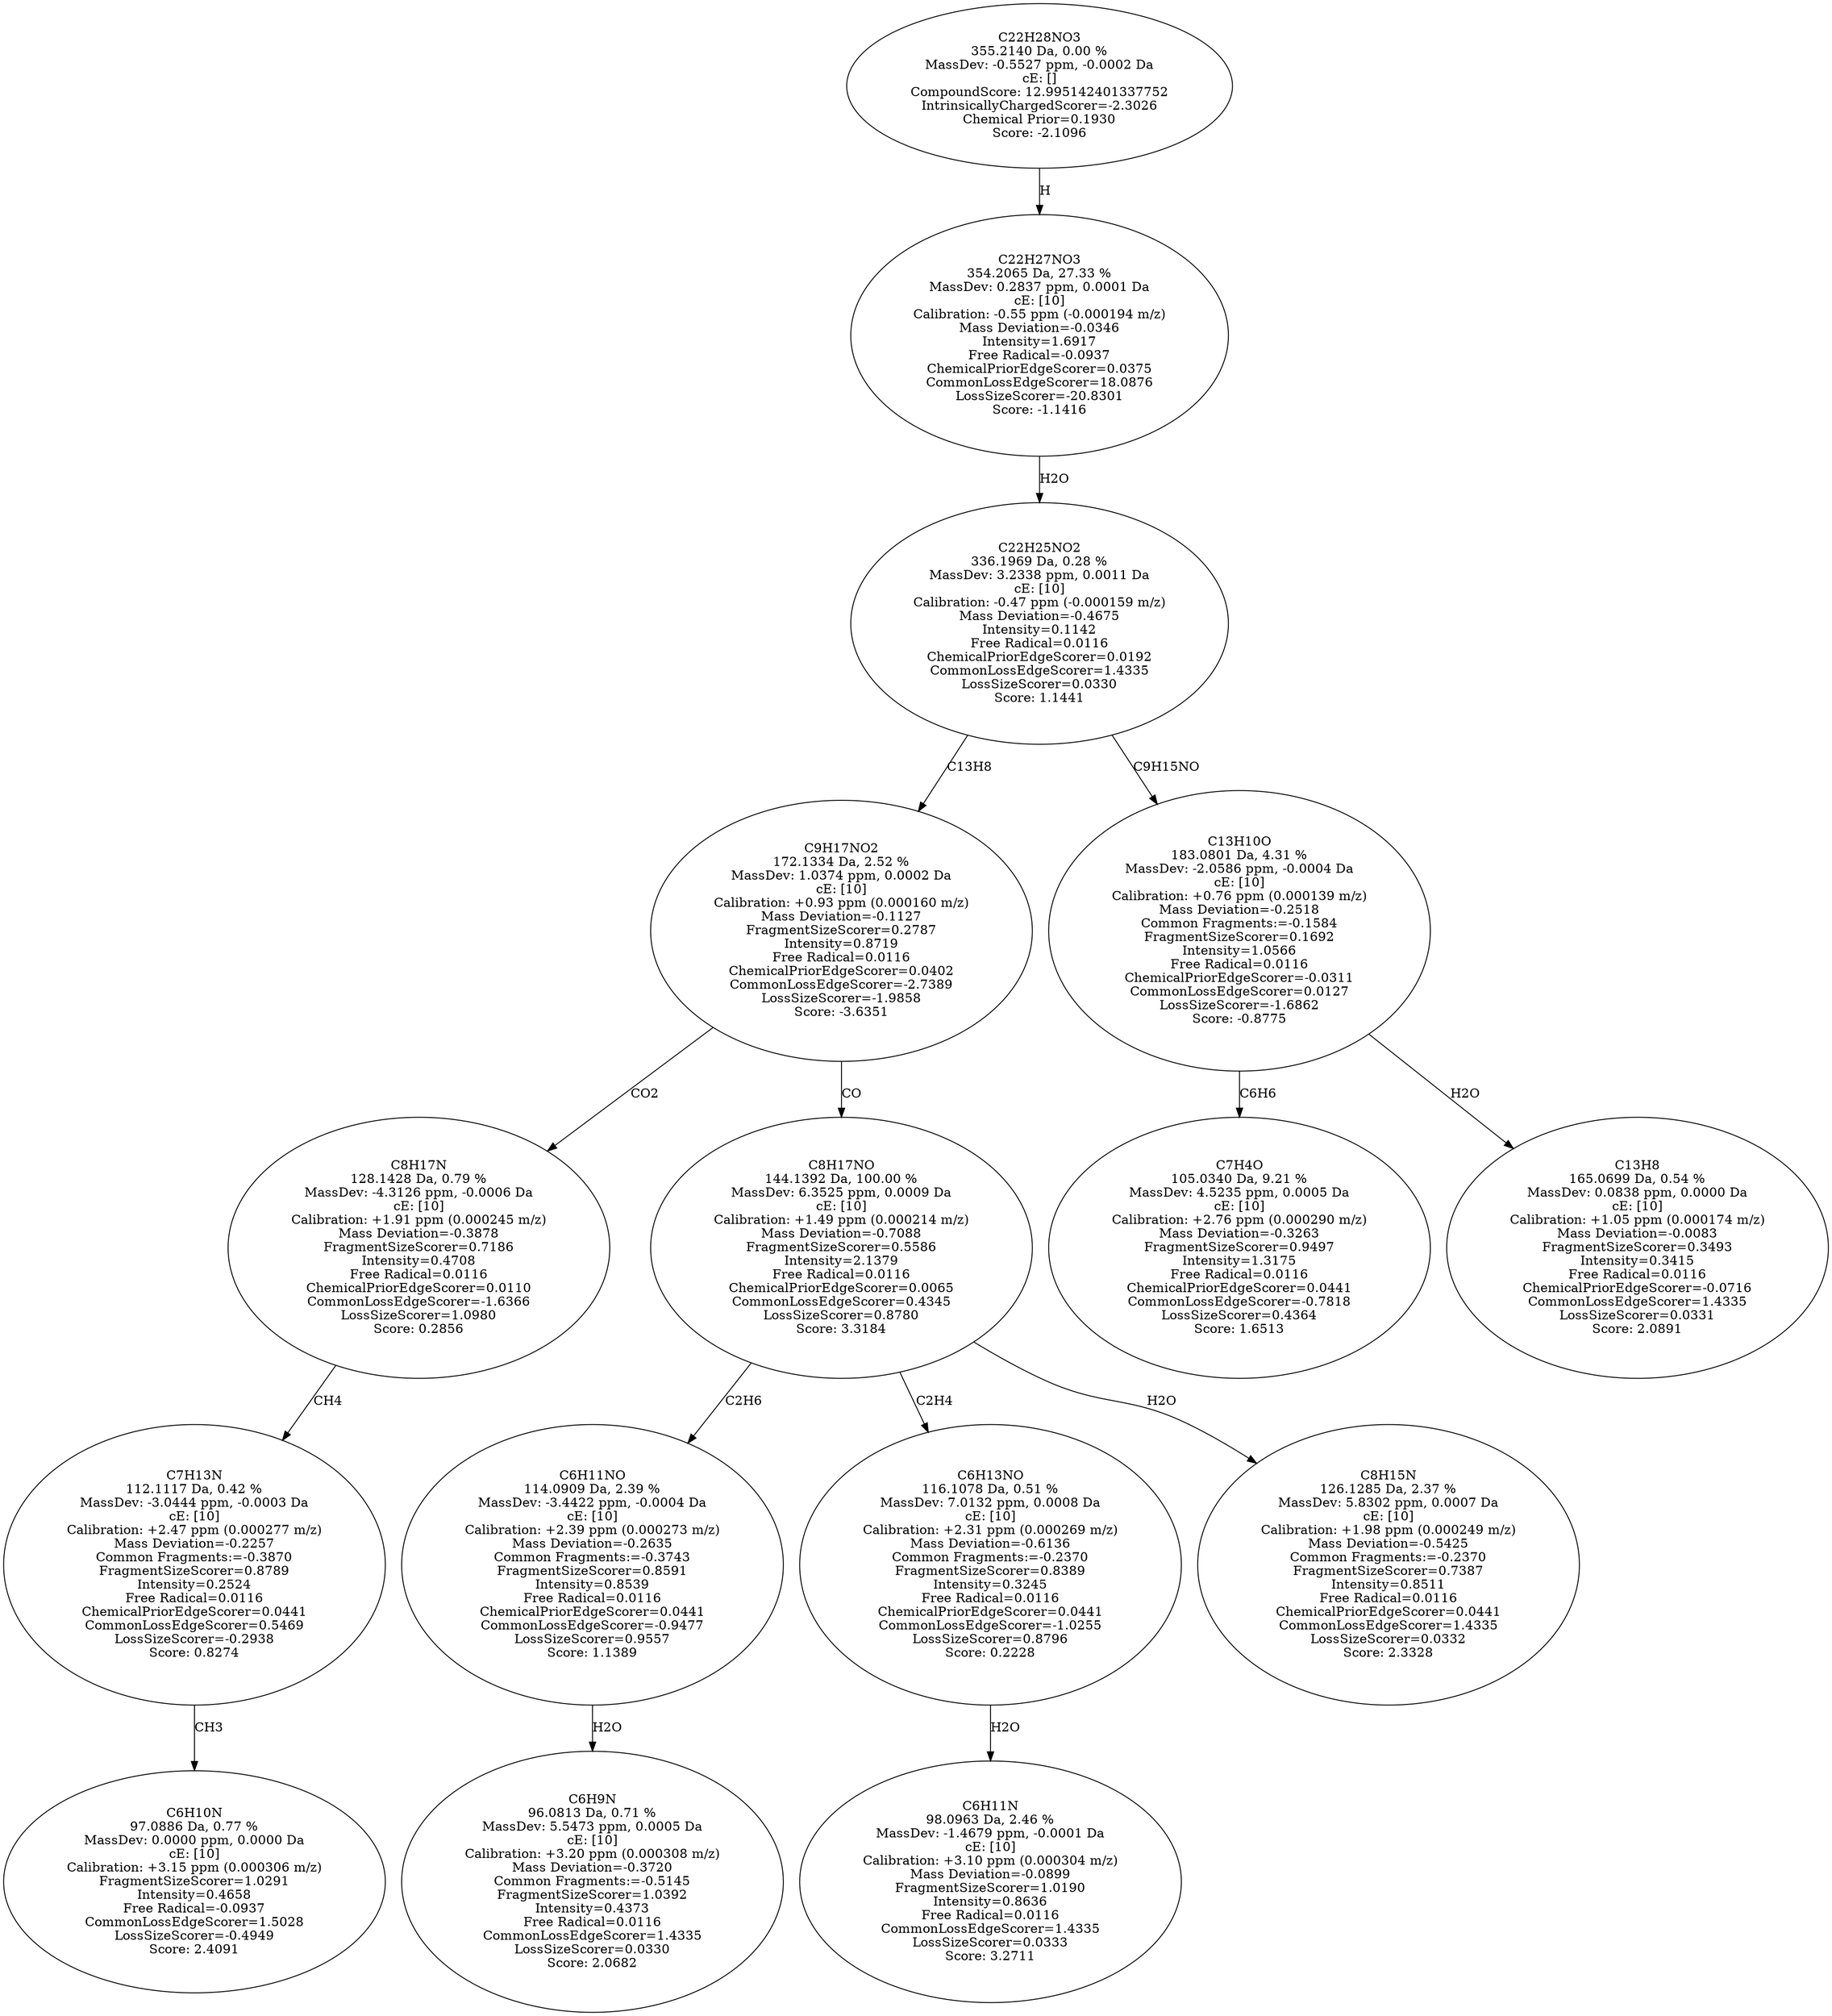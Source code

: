strict digraph {
v1 [label="C6H10N\n97.0886 Da, 0.77 %\nMassDev: 0.0000 ppm, 0.0000 Da\ncE: [10]\nCalibration: +3.15 ppm (0.000306 m/z)\nFragmentSizeScorer=1.0291\nIntensity=0.4658\nFree Radical=-0.0937\nCommonLossEdgeScorer=1.5028\nLossSizeScorer=-0.4949\nScore: 2.4091"];
v2 [label="C7H13N\n112.1117 Da, 0.42 %\nMassDev: -3.0444 ppm, -0.0003 Da\ncE: [10]\nCalibration: +2.47 ppm (0.000277 m/z)\nMass Deviation=-0.2257\nCommon Fragments:=-0.3870\nFragmentSizeScorer=0.8789\nIntensity=0.2524\nFree Radical=0.0116\nChemicalPriorEdgeScorer=0.0441\nCommonLossEdgeScorer=0.5469\nLossSizeScorer=-0.2938\nScore: 0.8274"];
v3 [label="C8H17N\n128.1428 Da, 0.79 %\nMassDev: -4.3126 ppm, -0.0006 Da\ncE: [10]\nCalibration: +1.91 ppm (0.000245 m/z)\nMass Deviation=-0.3878\nFragmentSizeScorer=0.7186\nIntensity=0.4708\nFree Radical=0.0116\nChemicalPriorEdgeScorer=0.0110\nCommonLossEdgeScorer=-1.6366\nLossSizeScorer=1.0980\nScore: 0.2856"];
v4 [label="C6H9N\n96.0813 Da, 0.71 %\nMassDev: 5.5473 ppm, 0.0005 Da\ncE: [10]\nCalibration: +3.20 ppm (0.000308 m/z)\nMass Deviation=-0.3720\nCommon Fragments:=-0.5145\nFragmentSizeScorer=1.0392\nIntensity=0.4373\nFree Radical=0.0116\nCommonLossEdgeScorer=1.4335\nLossSizeScorer=0.0330\nScore: 2.0682"];
v5 [label="C6H11NO\n114.0909 Da, 2.39 %\nMassDev: -3.4422 ppm, -0.0004 Da\ncE: [10]\nCalibration: +2.39 ppm (0.000273 m/z)\nMass Deviation=-0.2635\nCommon Fragments:=-0.3743\nFragmentSizeScorer=0.8591\nIntensity=0.8539\nFree Radical=0.0116\nChemicalPriorEdgeScorer=0.0441\nCommonLossEdgeScorer=-0.9477\nLossSizeScorer=0.9557\nScore: 1.1389"];
v6 [label="C6H11N\n98.0963 Da, 2.46 %\nMassDev: -1.4679 ppm, -0.0001 Da\ncE: [10]\nCalibration: +3.10 ppm (0.000304 m/z)\nMass Deviation=-0.0899\nFragmentSizeScorer=1.0190\nIntensity=0.8636\nFree Radical=0.0116\nCommonLossEdgeScorer=1.4335\nLossSizeScorer=0.0333\nScore: 3.2711"];
v7 [label="C6H13NO\n116.1078 Da, 0.51 %\nMassDev: 7.0132 ppm, 0.0008 Da\ncE: [10]\nCalibration: +2.31 ppm (0.000269 m/z)\nMass Deviation=-0.6136\nCommon Fragments:=-0.2370\nFragmentSizeScorer=0.8389\nIntensity=0.3245\nFree Radical=0.0116\nChemicalPriorEdgeScorer=0.0441\nCommonLossEdgeScorer=-1.0255\nLossSizeScorer=0.8796\nScore: 0.2228"];
v8 [label="C8H15N\n126.1285 Da, 2.37 %\nMassDev: 5.8302 ppm, 0.0007 Da\ncE: [10]\nCalibration: +1.98 ppm (0.000249 m/z)\nMass Deviation=-0.5425\nCommon Fragments:=-0.2370\nFragmentSizeScorer=0.7387\nIntensity=0.8511\nFree Radical=0.0116\nChemicalPriorEdgeScorer=0.0441\nCommonLossEdgeScorer=1.4335\nLossSizeScorer=0.0332\nScore: 2.3328"];
v9 [label="C8H17NO\n144.1392 Da, 100.00 %\nMassDev: 6.3525 ppm, 0.0009 Da\ncE: [10]\nCalibration: +1.49 ppm (0.000214 m/z)\nMass Deviation=-0.7088\nFragmentSizeScorer=0.5586\nIntensity=2.1379\nFree Radical=0.0116\nChemicalPriorEdgeScorer=0.0065\nCommonLossEdgeScorer=0.4345\nLossSizeScorer=0.8780\nScore: 3.3184"];
v10 [label="C9H17NO2\n172.1334 Da, 2.52 %\nMassDev: 1.0374 ppm, 0.0002 Da\ncE: [10]\nCalibration: +0.93 ppm (0.000160 m/z)\nMass Deviation=-0.1127\nFragmentSizeScorer=0.2787\nIntensity=0.8719\nFree Radical=0.0116\nChemicalPriorEdgeScorer=0.0402\nCommonLossEdgeScorer=-2.7389\nLossSizeScorer=-1.9858\nScore: -3.6351"];
v11 [label="C7H4O\n105.0340 Da, 9.21 %\nMassDev: 4.5235 ppm, 0.0005 Da\ncE: [10]\nCalibration: +2.76 ppm (0.000290 m/z)\nMass Deviation=-0.3263\nFragmentSizeScorer=0.9497\nIntensity=1.3175\nFree Radical=0.0116\nChemicalPriorEdgeScorer=0.0441\nCommonLossEdgeScorer=-0.7818\nLossSizeScorer=0.4364\nScore: 1.6513"];
v12 [label="C13H8\n165.0699 Da, 0.54 %\nMassDev: 0.0838 ppm, 0.0000 Da\ncE: [10]\nCalibration: +1.05 ppm (0.000174 m/z)\nMass Deviation=-0.0083\nFragmentSizeScorer=0.3493\nIntensity=0.3415\nFree Radical=0.0116\nChemicalPriorEdgeScorer=-0.0716\nCommonLossEdgeScorer=1.4335\nLossSizeScorer=0.0331\nScore: 2.0891"];
v13 [label="C13H10O\n183.0801 Da, 4.31 %\nMassDev: -2.0586 ppm, -0.0004 Da\ncE: [10]\nCalibration: +0.76 ppm (0.000139 m/z)\nMass Deviation=-0.2518\nCommon Fragments:=-0.1584\nFragmentSizeScorer=0.1692\nIntensity=1.0566\nFree Radical=0.0116\nChemicalPriorEdgeScorer=-0.0311\nCommonLossEdgeScorer=0.0127\nLossSizeScorer=-1.6862\nScore: -0.8775"];
v14 [label="C22H25NO2\n336.1969 Da, 0.28 %\nMassDev: 3.2338 ppm, 0.0011 Da\ncE: [10]\nCalibration: -0.47 ppm (-0.000159 m/z)\nMass Deviation=-0.4675\nIntensity=0.1142\nFree Radical=0.0116\nChemicalPriorEdgeScorer=0.0192\nCommonLossEdgeScorer=1.4335\nLossSizeScorer=0.0330\nScore: 1.1441"];
v15 [label="C22H27NO3\n354.2065 Da, 27.33 %\nMassDev: 0.2837 ppm, 0.0001 Da\ncE: [10]\nCalibration: -0.55 ppm (-0.000194 m/z)\nMass Deviation=-0.0346\nIntensity=1.6917\nFree Radical=-0.0937\nChemicalPriorEdgeScorer=0.0375\nCommonLossEdgeScorer=18.0876\nLossSizeScorer=-20.8301\nScore: -1.1416"];
v16 [label="C22H28NO3\n355.2140 Da, 0.00 %\nMassDev: -0.5527 ppm, -0.0002 Da\ncE: []\nCompoundScore: 12.995142401337752\nIntrinsicallyChargedScorer=-2.3026\nChemical Prior=0.1930\nScore: -2.1096"];
v2 -> v1 [label="CH3"];
v3 -> v2 [label="CH4"];
v10 -> v3 [label="CO2"];
v5 -> v4 [label="H2O"];
v9 -> v5 [label="C2H6"];
v7 -> v6 [label="H2O"];
v9 -> v7 [label="C2H4"];
v9 -> v8 [label="H2O"];
v10 -> v9 [label="CO"];
v14 -> v10 [label="C13H8"];
v13 -> v11 [label="C6H6"];
v13 -> v12 [label="H2O"];
v14 -> v13 [label="C9H15NO"];
v15 -> v14 [label="H2O"];
v16 -> v15 [label="H"];
}